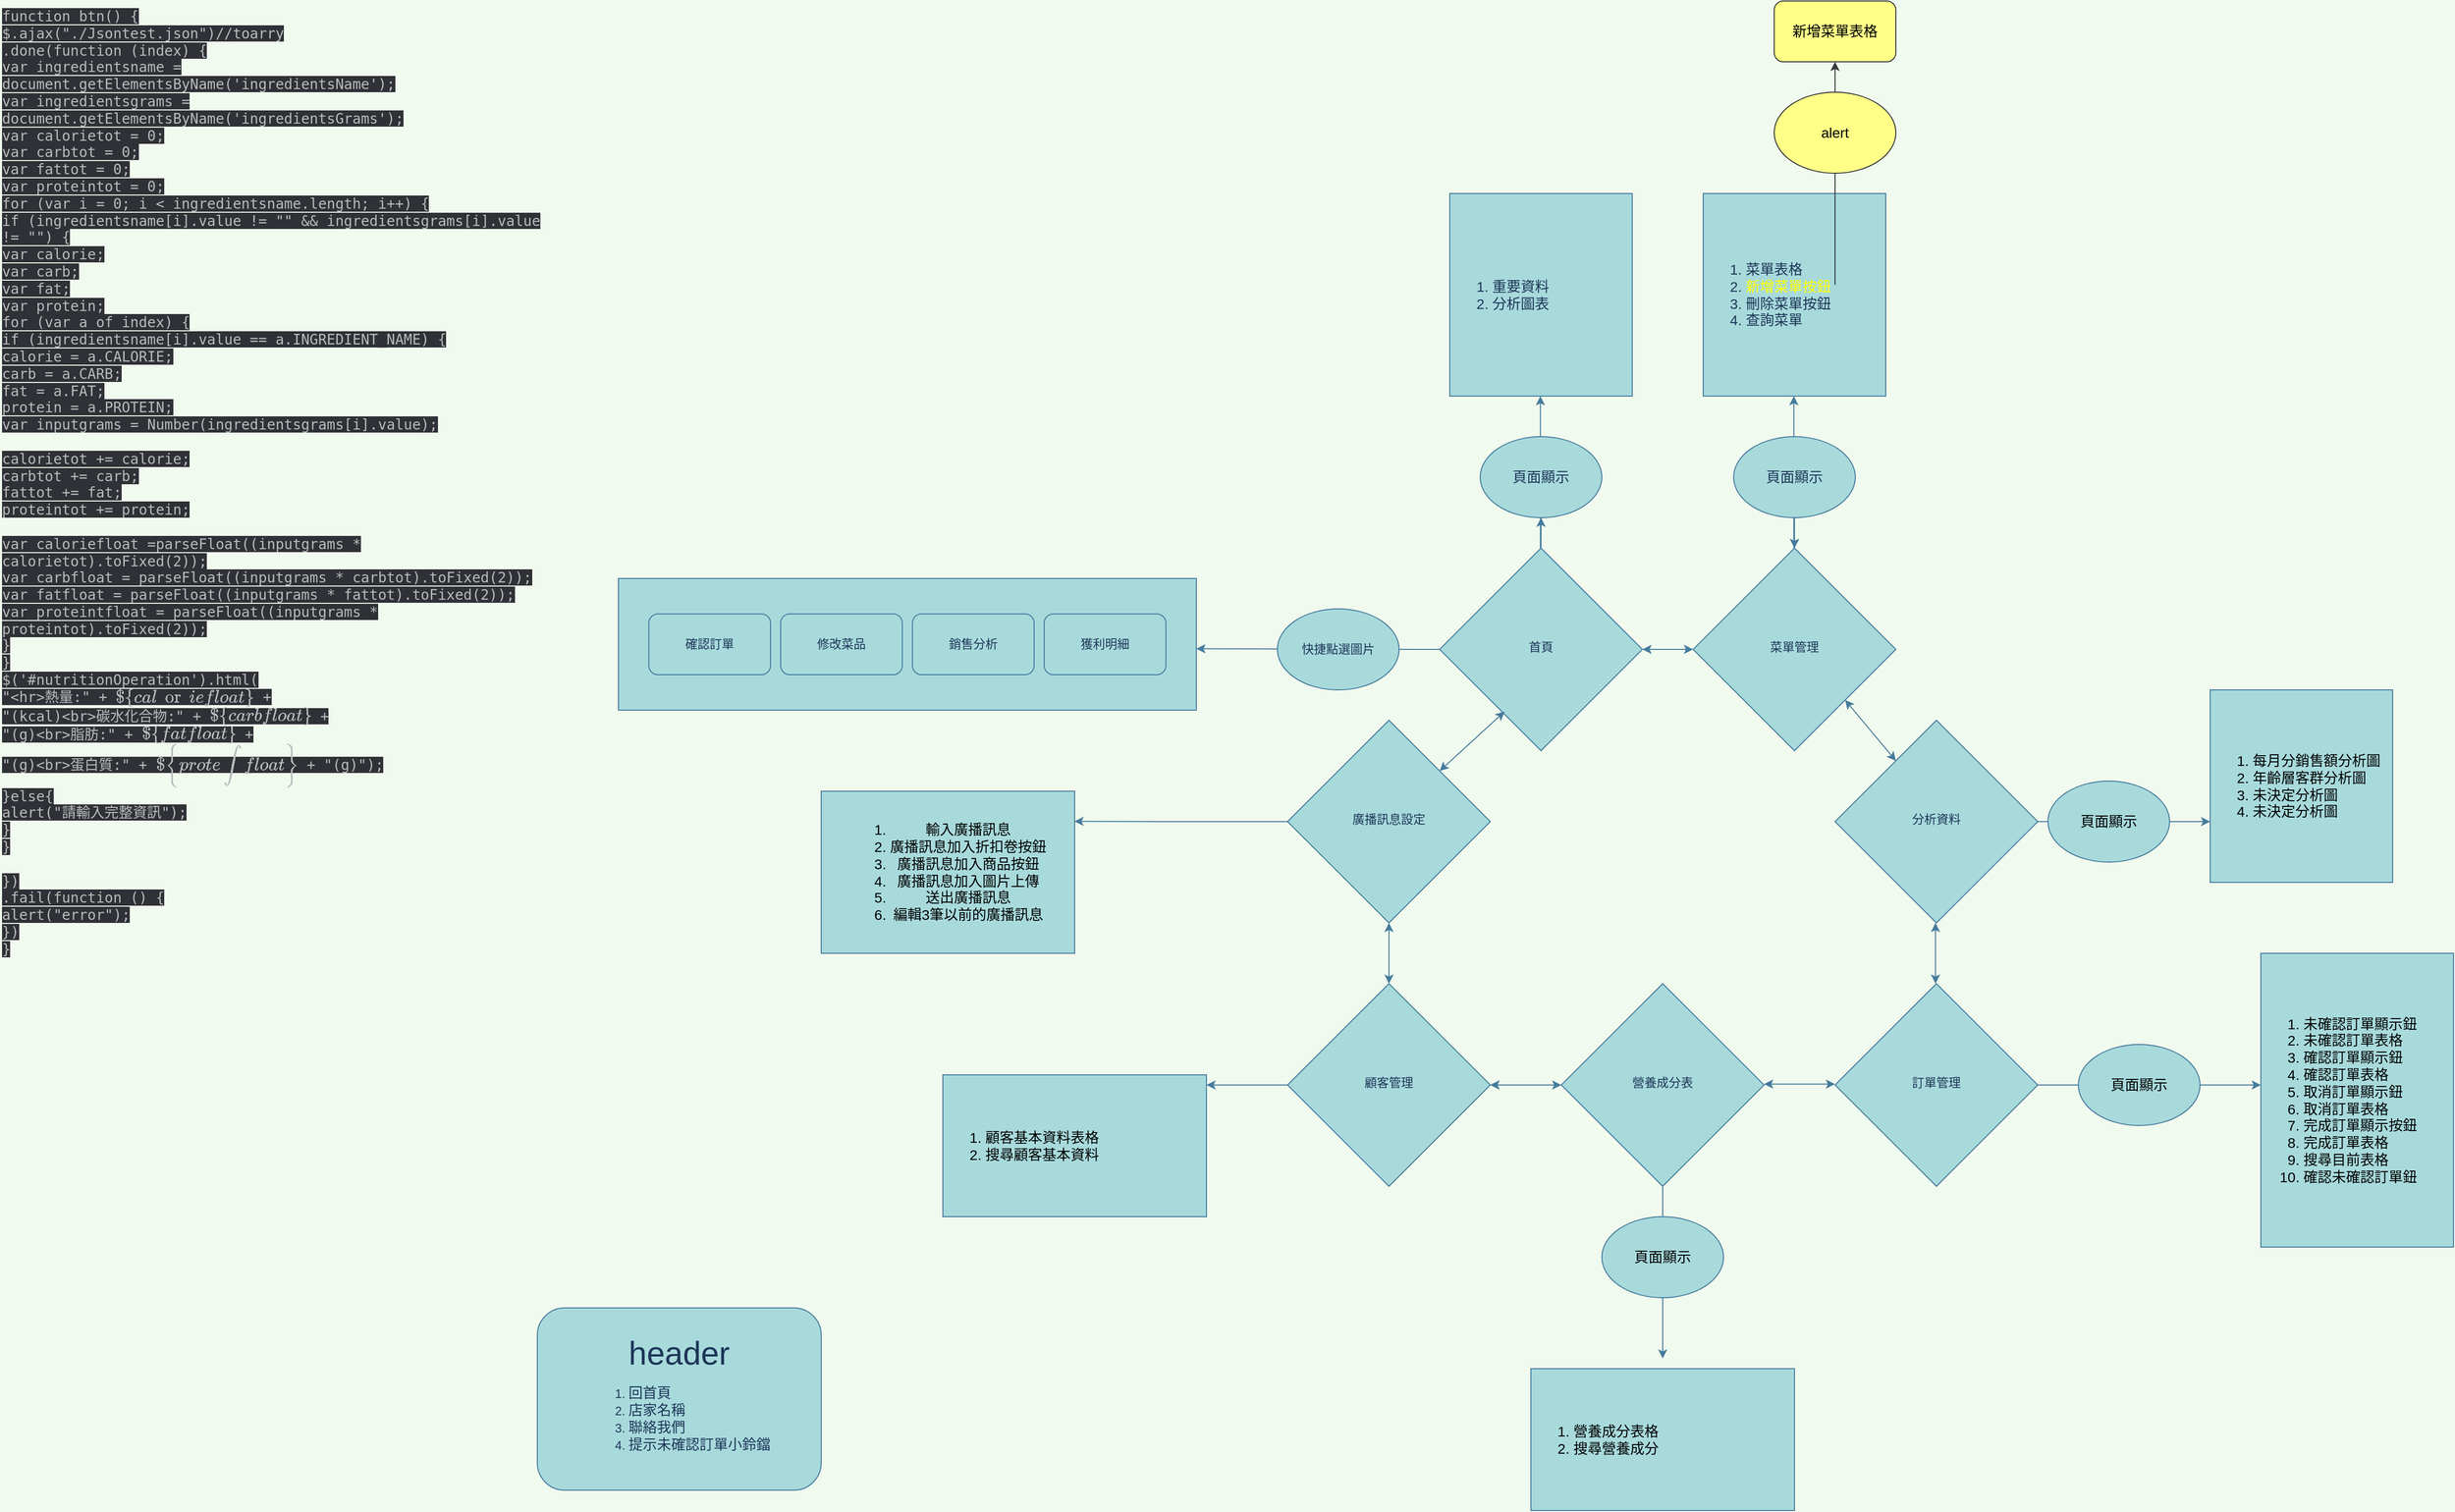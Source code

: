 <mxfile>
    <diagram id="C5RBs43oDa-KdzZeNtuy" name="Page-1">
        <mxGraphModel dx="1541" dy="1744" grid="1" gridSize="10" guides="1" tooltips="1" connect="1" arrows="1" fold="1" page="1" pageScale="1" pageWidth="827" pageHeight="1169" background="#F1FAEE" math="0" shadow="0">
            <root>
                <mxCell id="WIyWlLk6GJQsqaUBKTNV-0"/>
                <mxCell id="WIyWlLk6GJQsqaUBKTNV-1" parent="WIyWlLk6GJQsqaUBKTNV-0"/>
                <mxCell id="A_P6nnBkY9lH0_vDPr5M-51" value="" style="endArrow=classic;html=1;rounded=1;sketch=0;fontSize=14;fontColor=#1D3557;strokeColor=#457B9D;fillColor=#A8DADC;curved=0;" parent="WIyWlLk6GJQsqaUBKTNV-1" edge="1">
                    <mxGeometry width="50" height="50" relative="1" as="geometry">
                        <mxPoint x="949.38" y="30" as="sourcePoint"/>
                        <mxPoint x="949.38" y="-120" as="targetPoint"/>
                    </mxGeometry>
                </mxCell>
                <mxCell id="A_P6nnBkY9lH0_vDPr5M-67" value="" style="edgeStyle=orthogonalEdgeStyle;curved=0;rounded=1;sketch=0;orthogonalLoop=1;jettySize=auto;html=1;fontSize=14;fontColor=#FFFF00;strokeColor=#457B9D;fillColor=#A8DADC;" parent="WIyWlLk6GJQsqaUBKTNV-1" source="A_P6nnBkY9lH0_vDPr5M-0" target="A_P6nnBkY9lH0_vDPr5M-33" edge="1">
                    <mxGeometry relative="1" as="geometry"/>
                </mxCell>
                <mxCell id="A_P6nnBkY9lH0_vDPr5M-0" value="首頁" style="rhombus;whiteSpace=wrap;html=1;shadow=0;fontFamily=Helvetica;fontSize=12;align=center;strokeWidth=1;spacing=6;spacingTop=-4;fillColor=#A8DADC;strokeColor=#457B9D;fontColor=#1D3557;" parent="WIyWlLk6GJQsqaUBKTNV-1" vertex="1">
                    <mxGeometry x="600" y="30" width="200" height="200" as="geometry"/>
                </mxCell>
                <mxCell id="A_P6nnBkY9lH0_vDPr5M-87" style="edgeStyle=orthogonalEdgeStyle;curved=0;rounded=1;sketch=0;orthogonalLoop=1;jettySize=auto;html=1;exitX=0;exitY=0.5;exitDx=0;exitDy=0;entryX=0.999;entryY=0.186;entryDx=0;entryDy=0;entryPerimeter=0;fontSize=14;fontColor=#000000;strokeColor=#457B9D;fillColor=#A8DADC;" parent="WIyWlLk6GJQsqaUBKTNV-1" source="A_P6nnBkY9lH0_vDPr5M-1" target="A_P6nnBkY9lH0_vDPr5M-85" edge="1">
                    <mxGeometry relative="1" as="geometry"/>
                </mxCell>
                <mxCell id="A_P6nnBkY9lH0_vDPr5M-1" value="廣播訊息設定" style="rhombus;whiteSpace=wrap;html=1;shadow=0;fontFamily=Helvetica;fontSize=12;align=center;strokeWidth=1;spacing=6;spacingTop=-4;fillColor=#A8DADC;strokeColor=#457B9D;fontColor=#1D3557;" parent="WIyWlLk6GJQsqaUBKTNV-1" vertex="1">
                    <mxGeometry x="450" y="200" width="200" height="200" as="geometry"/>
                </mxCell>
                <mxCell id="A_P6nnBkY9lH0_vDPr5M-2" value="顧客管理" style="rhombus;whiteSpace=wrap;html=1;shadow=0;fontFamily=Helvetica;fontSize=12;align=center;strokeWidth=1;spacing=6;spacingTop=-4;fillColor=#A8DADC;strokeColor=#457B9D;fontColor=#1D3557;" parent="WIyWlLk6GJQsqaUBKTNV-1" vertex="1">
                    <mxGeometry x="450" y="460" width="200" height="200" as="geometry"/>
                </mxCell>
                <mxCell id="A_P6nnBkY9lH0_vDPr5M-3" value="菜單管理" style="rhombus;whiteSpace=wrap;html=1;shadow=0;fontFamily=Helvetica;fontSize=12;align=center;strokeWidth=1;spacing=6;spacingTop=-4;fillColor=#A8DADC;strokeColor=#457B9D;fontColor=#1D3557;" parent="WIyWlLk6GJQsqaUBKTNV-1" vertex="1">
                    <mxGeometry x="850" y="30" width="200" height="200" as="geometry"/>
                </mxCell>
                <mxCell id="A_P6nnBkY9lH0_vDPr5M-4" value="分析資料" style="rhombus;whiteSpace=wrap;html=1;shadow=0;fontFamily=Helvetica;fontSize=12;align=center;strokeWidth=1;spacing=6;spacingTop=-4;fillColor=#A8DADC;strokeColor=#457B9D;fontColor=#1D3557;" parent="WIyWlLk6GJQsqaUBKTNV-1" vertex="1">
                    <mxGeometry x="990" y="200" width="200" height="200" as="geometry"/>
                </mxCell>
                <mxCell id="A_P6nnBkY9lH0_vDPr5M-5" value="訂單管理" style="rhombus;whiteSpace=wrap;html=1;shadow=0;fontFamily=Helvetica;fontSize=12;align=center;strokeWidth=1;spacing=6;spacingTop=-4;fillColor=#A8DADC;strokeColor=#457B9D;fontColor=#1D3557;" parent="WIyWlLk6GJQsqaUBKTNV-1" vertex="1">
                    <mxGeometry x="990" y="460" width="200" height="200" as="geometry"/>
                </mxCell>
                <mxCell id="A_P6nnBkY9lH0_vDPr5M-14" value="" style="edgeStyle=orthogonalEdgeStyle;rounded=0;orthogonalLoop=1;jettySize=auto;html=1;strokeColor=#457B9D;fontColor=#1D3557;labelBackgroundColor=#F1FAEE;" parent="WIyWlLk6GJQsqaUBKTNV-1" source="A_P6nnBkY9lH0_vDPr5M-7" target="A_P6nnBkY9lH0_vDPr5M-2" edge="1">
                    <mxGeometry relative="1" as="geometry"/>
                </mxCell>
                <mxCell id="A_P6nnBkY9lH0_vDPr5M-7" value="營養成分表" style="rhombus;whiteSpace=wrap;html=1;shadow=0;fontFamily=Helvetica;fontSize=12;align=center;strokeWidth=1;spacing=6;spacingTop=-4;fillColor=#A8DADC;strokeColor=#457B9D;fontColor=#1D3557;" parent="WIyWlLk6GJQsqaUBKTNV-1" vertex="1">
                    <mxGeometry x="720" y="460" width="200" height="200" as="geometry"/>
                </mxCell>
                <mxCell id="A_P6nnBkY9lH0_vDPr5M-8" value="" style="endArrow=classic;startArrow=classic;html=1;rounded=0;entryX=0.32;entryY=0.807;entryDx=0;entryDy=0;entryPerimeter=0;exitX=1;exitY=0;exitDx=0;exitDy=0;strokeColor=#457B9D;fontColor=#1D3557;labelBackgroundColor=#F1FAEE;" parent="WIyWlLk6GJQsqaUBKTNV-1" source="A_P6nnBkY9lH0_vDPr5M-1" target="A_P6nnBkY9lH0_vDPr5M-0" edge="1">
                    <mxGeometry width="50" height="50" relative="1" as="geometry">
                        <mxPoint x="600" y="240" as="sourcePoint"/>
                        <mxPoint x="640" y="200" as="targetPoint"/>
                    </mxGeometry>
                </mxCell>
                <mxCell id="A_P6nnBkY9lH0_vDPr5M-9" value="" style="endArrow=classic;startArrow=classic;html=1;rounded=0;exitX=0.5;exitY=0;exitDx=0;exitDy=0;strokeColor=#457B9D;fontColor=#1D3557;labelBackgroundColor=#F1FAEE;" parent="WIyWlLk6GJQsqaUBKTNV-1" source="A_P6nnBkY9lH0_vDPr5M-2" edge="1">
                    <mxGeometry width="50" height="50" relative="1" as="geometry">
                        <mxPoint x="500" y="450" as="sourcePoint"/>
                        <mxPoint x="550" y="400" as="targetPoint"/>
                    </mxGeometry>
                </mxCell>
                <mxCell id="A_P6nnBkY9lH0_vDPr5M-10" value="" style="endArrow=classic;startArrow=classic;html=1;rounded=0;entryX=0;entryY=0.5;entryDx=0;entryDy=0;strokeColor=#457B9D;fontColor=#1D3557;labelBackgroundColor=#F1FAEE;" parent="WIyWlLk6GJQsqaUBKTNV-1" target="A_P6nnBkY9lH0_vDPr5M-7" edge="1">
                    <mxGeometry width="50" height="50" relative="1" as="geometry">
                        <mxPoint x="650" y="560" as="sourcePoint"/>
                        <mxPoint x="700" y="510" as="targetPoint"/>
                    </mxGeometry>
                </mxCell>
                <mxCell id="A_P6nnBkY9lH0_vDPr5M-11" value="" style="endArrow=classic;startArrow=classic;html=1;rounded=0;entryX=0;entryY=0.5;entryDx=0;entryDy=0;strokeColor=#457B9D;fontColor=#1D3557;labelBackgroundColor=#F1FAEE;" parent="WIyWlLk6GJQsqaUBKTNV-1" edge="1">
                    <mxGeometry width="50" height="50" relative="1" as="geometry">
                        <mxPoint x="920" y="559.09" as="sourcePoint"/>
                        <mxPoint x="990" y="559.09" as="targetPoint"/>
                    </mxGeometry>
                </mxCell>
                <mxCell id="A_P6nnBkY9lH0_vDPr5M-12" value="" style="endArrow=classic;startArrow=classic;html=1;rounded=0;exitX=0.5;exitY=0;exitDx=0;exitDy=0;strokeColor=#457B9D;fontColor=#1D3557;labelBackgroundColor=#F1FAEE;" parent="WIyWlLk6GJQsqaUBKTNV-1" edge="1">
                    <mxGeometry width="50" height="50" relative="1" as="geometry">
                        <mxPoint x="1089.09" y="460" as="sourcePoint"/>
                        <mxPoint x="1089.09" y="400" as="targetPoint"/>
                    </mxGeometry>
                </mxCell>
                <mxCell id="A_P6nnBkY9lH0_vDPr5M-13" value="" style="endArrow=classic;startArrow=classic;html=1;rounded=0;entryX=1;entryY=1;entryDx=0;entryDy=0;strokeColor=#457B9D;fontColor=#1D3557;labelBackgroundColor=#F1FAEE;" parent="WIyWlLk6GJQsqaUBKTNV-1" target="A_P6nnBkY9lH0_vDPr5M-3" edge="1">
                    <mxGeometry width="50" height="50" relative="1" as="geometry">
                        <mxPoint x="1050" y="240" as="sourcePoint"/>
                        <mxPoint x="1010" y="185" as="targetPoint"/>
                    </mxGeometry>
                </mxCell>
                <mxCell id="A_P6nnBkY9lH0_vDPr5M-15" value="" style="endArrow=classic;startArrow=classic;html=1;rounded=0;entryX=0;entryY=0.5;entryDx=0;entryDy=0;exitX=1;exitY=0.5;exitDx=0;exitDy=0;strokeColor=#457B9D;fontColor=#1D3557;labelBackgroundColor=#F1FAEE;" parent="WIyWlLk6GJQsqaUBKTNV-1" source="A_P6nnBkY9lH0_vDPr5M-0" target="A_P6nnBkY9lH0_vDPr5M-3" edge="1">
                    <mxGeometry width="50" height="50" relative="1" as="geometry">
                        <mxPoint x="780" y="129" as="sourcePoint"/>
                        <mxPoint x="855" y="129.09" as="targetPoint"/>
                    </mxGeometry>
                </mxCell>
                <mxCell id="A_P6nnBkY9lH0_vDPr5M-16" value="&lt;font style=&quot;&quot;&gt;&lt;span style=&quot;font-size: 32px;&quot;&gt;header&lt;/span&gt;&lt;br&gt;&lt;ol&gt;&lt;li style=&quot;text-align: left;&quot;&gt;&lt;font style=&quot;&quot;&gt;&lt;font style=&quot;font-size: 14px;&quot;&gt;回首頁&lt;/font&gt;&lt;/font&gt;&lt;/li&gt;&lt;li style=&quot;text-align: left;&quot;&gt;&lt;font style=&quot;&quot;&gt;&lt;font style=&quot;font-size: 14px;&quot;&gt;店家名稱&lt;/font&gt;&lt;/font&gt;&lt;/li&gt;&lt;li style=&quot;text-align: left;&quot;&gt;&lt;font style=&quot;&quot;&gt;&lt;font style=&quot;font-size: 14px;&quot;&gt;聯絡我們&lt;/font&gt;&lt;/font&gt;&lt;/li&gt;&lt;li style=&quot;text-align: left;&quot;&gt;&lt;font style=&quot;&quot;&gt;&lt;font style=&quot;font-size: 14px;&quot;&gt;提示未確認訂單小鈴鐺&lt;/font&gt;&lt;/font&gt;&lt;/li&gt;&lt;/ol&gt;&lt;/font&gt;" style="rounded=1;whiteSpace=wrap;html=1;fillColor=#A8DADC;strokeColor=#457B9D;fontColor=#1D3557;" parent="WIyWlLk6GJQsqaUBKTNV-1" vertex="1">
                    <mxGeometry x="-290" y="780" width="280" height="180" as="geometry"/>
                </mxCell>
                <mxCell id="A_P6nnBkY9lH0_vDPr5M-18" value="" style="endArrow=classic;html=1;rounded=0;exitX=0;exitY=0.5;exitDx=0;exitDy=0;strokeColor=#457B9D;fontColor=#1D3557;labelBackgroundColor=#F1FAEE;" parent="WIyWlLk6GJQsqaUBKTNV-1" source="A_P6nnBkY9lH0_vDPr5M-0" edge="1">
                    <mxGeometry width="50" height="50" relative="1" as="geometry">
                        <mxPoint x="670" y="129.37" as="sourcePoint"/>
                        <mxPoint x="360" y="129.37" as="targetPoint"/>
                    </mxGeometry>
                </mxCell>
                <mxCell id="A_P6nnBkY9lH0_vDPr5M-17" value="快捷點選圖片" style="ellipse;whiteSpace=wrap;html=1;fillColor=#A8DADC;strokeColor=#457B9D;fontColor=#1D3557;" parent="WIyWlLk6GJQsqaUBKTNV-1" vertex="1">
                    <mxGeometry x="440" y="90" width="120" height="80" as="geometry"/>
                </mxCell>
                <mxCell id="A_P6nnBkY9lH0_vDPr5M-26" value="" style="rounded=0;whiteSpace=wrap;html=1;sketch=0;fontColor=#1D3557;strokeColor=#457B9D;fillColor=#A8DADC;" parent="WIyWlLk6GJQsqaUBKTNV-1" vertex="1">
                    <mxGeometry x="-210" y="60" width="570" height="130" as="geometry"/>
                </mxCell>
                <mxCell id="A_P6nnBkY9lH0_vDPr5M-27" value="修改菜品" style="rounded=1;whiteSpace=wrap;html=1;sketch=0;fontColor=#1D3557;strokeColor=#457B9D;fillColor=#A8DADC;" parent="WIyWlLk6GJQsqaUBKTNV-1" vertex="1">
                    <mxGeometry x="-50" y="95" width="120" height="60" as="geometry"/>
                </mxCell>
                <mxCell id="A_P6nnBkY9lH0_vDPr5M-28" value="銷售分析" style="rounded=1;whiteSpace=wrap;html=1;sketch=0;fontColor=#1D3557;strokeColor=#457B9D;fillColor=#A8DADC;" parent="WIyWlLk6GJQsqaUBKTNV-1" vertex="1">
                    <mxGeometry x="80" y="95" width="120" height="60" as="geometry"/>
                </mxCell>
                <mxCell id="A_P6nnBkY9lH0_vDPr5M-29" value="獲利明細" style="rounded=1;whiteSpace=wrap;html=1;sketch=0;fontColor=#1D3557;strokeColor=#457B9D;fillColor=#A8DADC;" parent="WIyWlLk6GJQsqaUBKTNV-1" vertex="1">
                    <mxGeometry x="210" y="95" width="120" height="60" as="geometry"/>
                </mxCell>
                <mxCell id="A_P6nnBkY9lH0_vDPr5M-30" value="確認訂單" style="rounded=1;whiteSpace=wrap;html=1;sketch=0;fontColor=#1D3557;strokeColor=#457B9D;fillColor=#A8DADC;" parent="WIyWlLk6GJQsqaUBKTNV-1" vertex="1">
                    <mxGeometry x="-180" y="95" width="120" height="60" as="geometry"/>
                </mxCell>
                <mxCell id="A_P6nnBkY9lH0_vDPr5M-31" value="" style="endArrow=classic;html=1;rounded=1;sketch=0;fontSize=14;fontColor=#1D3557;strokeColor=#457B9D;fillColor=#A8DADC;curved=0;" parent="WIyWlLk6GJQsqaUBKTNV-1" edge="1">
                    <mxGeometry width="50" height="50" relative="1" as="geometry">
                        <mxPoint x="699.38" y="30" as="sourcePoint"/>
                        <mxPoint x="699.38" y="-120" as="targetPoint"/>
                    </mxGeometry>
                </mxCell>
                <mxCell id="A_P6nnBkY9lH0_vDPr5M-33" value="頁面顯示" style="ellipse;whiteSpace=wrap;html=1;rounded=0;sketch=0;fontSize=14;fontColor=#1D3557;strokeColor=#457B9D;fillColor=#A8DADC;" parent="WIyWlLk6GJQsqaUBKTNV-1" vertex="1">
                    <mxGeometry x="640" y="-80" width="120" height="80" as="geometry"/>
                </mxCell>
                <mxCell id="A_P6nnBkY9lH0_vDPr5M-36" value="&lt;ol&gt;&lt;li&gt;重要資料&lt;/li&gt;&lt;li style=&quot;&quot;&gt;分析圖表&lt;/li&gt;&lt;/ol&gt;" style="rounded=0;whiteSpace=wrap;html=1;sketch=0;fontSize=14;fontColor=#1D3557;strokeColor=#457B9D;fillColor=#A8DADC;align=left;" parent="WIyWlLk6GJQsqaUBKTNV-1" vertex="1">
                    <mxGeometry x="610" y="-320" width="180" height="200" as="geometry"/>
                </mxCell>
                <mxCell id="A_P6nnBkY9lH0_vDPr5M-48" value="" style="edgeStyle=orthogonalEdgeStyle;curved=0;rounded=1;sketch=0;orthogonalLoop=1;jettySize=auto;html=1;fontSize=14;fontColor=#1D3557;strokeColor=#457B9D;fillColor=#A8DADC;" parent="WIyWlLk6GJQsqaUBKTNV-1" source="A_P6nnBkY9lH0_vDPr5M-49" edge="1">
                    <mxGeometry relative="1" as="geometry">
                        <mxPoint x="950" y="30" as="targetPoint"/>
                    </mxGeometry>
                </mxCell>
                <mxCell id="A_P6nnBkY9lH0_vDPr5M-58" value="" style="edgeStyle=orthogonalEdgeStyle;curved=0;rounded=1;sketch=0;orthogonalLoop=1;jettySize=auto;html=1;fontSize=14;fontColor=#FFFF00;strokeColor=#457B9D;fillColor=#A8DADC;" parent="WIyWlLk6GJQsqaUBKTNV-1" source="A_P6nnBkY9lH0_vDPr5M-49" target="A_P6nnBkY9lH0_vDPr5M-3" edge="1">
                    <mxGeometry relative="1" as="geometry"/>
                </mxCell>
                <mxCell id="A_P6nnBkY9lH0_vDPr5M-49" value="頁面顯示" style="ellipse;whiteSpace=wrap;html=1;rounded=0;sketch=0;fontSize=14;fontColor=#1D3557;strokeColor=#457B9D;fillColor=#A8DADC;" parent="WIyWlLk6GJQsqaUBKTNV-1" vertex="1">
                    <mxGeometry x="890" y="-80" width="120" height="80" as="geometry"/>
                </mxCell>
                <mxCell id="A_P6nnBkY9lH0_vDPr5M-50" value="&lt;ol&gt;&lt;li&gt;菜單表格&lt;/li&gt;&lt;li&gt;&lt;font color=&quot;#ffff00&quot;&gt;新增菜單按鈕&lt;/font&gt;&lt;/li&gt;&lt;li&gt;刪除菜單按鈕&lt;/li&gt;&lt;li&gt;查詢菜單&lt;/li&gt;&lt;/ol&gt;" style="rounded=0;whiteSpace=wrap;html=1;sketch=0;fontSize=14;fontColor=#1D3557;strokeColor=#457B9D;fillColor=#A8DADC;align=left;" parent="WIyWlLk6GJQsqaUBKTNV-1" vertex="1">
                    <mxGeometry x="860" y="-320" width="180" height="200" as="geometry"/>
                </mxCell>
                <mxCell id="A_P6nnBkY9lH0_vDPr5M-52" value="" style="endArrow=classic;html=1;rounded=1;sketch=0;fontSize=14;fontColor=#1D3557;strokeColor=#36393d;fillColor=#ffff88;curved=0;startArrow=none;" parent="WIyWlLk6GJQsqaUBKTNV-1" source="A_P6nnBkY9lH0_vDPr5M-53" edge="1">
                    <mxGeometry width="50" height="50" relative="1" as="geometry">
                        <mxPoint x="990" y="-230" as="sourcePoint"/>
                        <mxPoint x="990" y="-450" as="targetPoint"/>
                    </mxGeometry>
                </mxCell>
                <mxCell id="A_P6nnBkY9lH0_vDPr5M-53" value="alert" style="ellipse;whiteSpace=wrap;html=1;rounded=0;sketch=0;fontSize=14;strokeColor=#36393d;fillColor=#ffff88;" parent="WIyWlLk6GJQsqaUBKTNV-1" vertex="1">
                    <mxGeometry x="930" y="-420" width="120" height="80" as="geometry"/>
                </mxCell>
                <mxCell id="A_P6nnBkY9lH0_vDPr5M-54" value="" style="endArrow=none;html=1;rounded=1;sketch=0;fontSize=14;fontColor=#1D3557;strokeColor=#36393d;fillColor=#ffff88;curved=0;" parent="WIyWlLk6GJQsqaUBKTNV-1" target="A_P6nnBkY9lH0_vDPr5M-53" edge="1">
                    <mxGeometry width="50" height="50" relative="1" as="geometry">
                        <mxPoint x="990" y="-230" as="sourcePoint"/>
                        <mxPoint x="990" y="-450" as="targetPoint"/>
                    </mxGeometry>
                </mxCell>
                <mxCell id="A_P6nnBkY9lH0_vDPr5M-56" value="新增菜單表格" style="rounded=1;whiteSpace=wrap;html=1;sketch=0;fontSize=14;strokeColor=#36393d;fillColor=#ffff88;" parent="WIyWlLk6GJQsqaUBKTNV-1" vertex="1">
                    <mxGeometry x="930" y="-510" width="120" height="60" as="geometry"/>
                </mxCell>
                <mxCell id="A_P6nnBkY9lH0_vDPr5M-70" value="" style="endArrow=classic;html=1;rounded=1;sketch=0;fontSize=14;fontColor=#FFFF00;strokeColor=#457B9D;fillColor=#A8DADC;curved=0;" parent="WIyWlLk6GJQsqaUBKTNV-1" edge="1">
                    <mxGeometry width="50" height="50" relative="1" as="geometry">
                        <mxPoint x="1190" y="300" as="sourcePoint"/>
                        <mxPoint x="1360" y="300" as="targetPoint"/>
                    </mxGeometry>
                </mxCell>
                <mxCell id="A_P6nnBkY9lH0_vDPr5M-73" value="&lt;font color=&quot;#000000&quot;&gt;頁面顯示&lt;/font&gt;" style="ellipse;whiteSpace=wrap;html=1;rounded=0;sketch=0;fontSize=14;fontColor=#FFFF00;strokeColor=#457B9D;fillColor=#A8DADC;" parent="WIyWlLk6GJQsqaUBKTNV-1" vertex="1">
                    <mxGeometry x="1200" y="260" width="120" height="80" as="geometry"/>
                </mxCell>
                <mxCell id="A_P6nnBkY9lH0_vDPr5M-74" value="&lt;ol&gt;&lt;li&gt;每月分銷售額分析圖&lt;/li&gt;&lt;li style=&quot;&quot;&gt;年齡層客群分析圖&lt;/li&gt;&lt;li style=&quot;&quot;&gt;未決定分析圖&lt;/li&gt;&lt;li style=&quot;&quot;&gt;未決定分析圖&lt;/li&gt;&lt;/ol&gt;" style="rounded=0;whiteSpace=wrap;html=1;sketch=0;fontSize=14;fontColor=#000000;strokeColor=#457B9D;fillColor=#A8DADC;align=left;" parent="WIyWlLk6GJQsqaUBKTNV-1" vertex="1">
                    <mxGeometry x="1360" y="170" width="180" height="190" as="geometry"/>
                </mxCell>
                <mxCell id="A_P6nnBkY9lH0_vDPr5M-75" value="" style="endArrow=classic;html=1;rounded=1;sketch=0;fontSize=14;fontColor=#000000;strokeColor=#457B9D;fillColor=#A8DADC;curved=0;startArrow=none;" parent="WIyWlLk6GJQsqaUBKTNV-1" source="A_P6nnBkY9lH0_vDPr5M-76" edge="1">
                    <mxGeometry width="50" height="50" relative="1" as="geometry">
                        <mxPoint x="1190" y="560" as="sourcePoint"/>
                        <mxPoint x="1410" y="560" as="targetPoint"/>
                    </mxGeometry>
                </mxCell>
                <mxCell id="A_P6nnBkY9lH0_vDPr5M-76" value="頁面顯示" style="ellipse;whiteSpace=wrap;html=1;rounded=0;sketch=0;fontSize=14;fontColor=#000000;strokeColor=#457B9D;fillColor=#A8DADC;" parent="WIyWlLk6GJQsqaUBKTNV-1" vertex="1">
                    <mxGeometry x="1230" y="520" width="120" height="80" as="geometry"/>
                </mxCell>
                <mxCell id="A_P6nnBkY9lH0_vDPr5M-77" value="" style="endArrow=none;html=1;rounded=1;sketch=0;fontSize=14;fontColor=#000000;strokeColor=#457B9D;fillColor=#A8DADC;curved=0;" parent="WIyWlLk6GJQsqaUBKTNV-1" target="A_P6nnBkY9lH0_vDPr5M-76" edge="1">
                    <mxGeometry width="50" height="50" relative="1" as="geometry">
                        <mxPoint x="1190" y="560" as="sourcePoint"/>
                        <mxPoint x="1410" y="560" as="targetPoint"/>
                    </mxGeometry>
                </mxCell>
                <mxCell id="A_P6nnBkY9lH0_vDPr5M-78" value="&lt;ol&gt;&lt;li&gt;未確認訂單顯示鈕&lt;/li&gt;&lt;li&gt;未確認訂單表格&lt;/li&gt;&lt;li&gt;確認訂單顯示鈕&lt;/li&gt;&lt;li&gt;確認訂單表格&lt;/li&gt;&lt;li&gt;取消訂單顯示鈕&lt;/li&gt;&lt;li&gt;取消訂單表格&lt;/li&gt;&lt;li&gt;完成訂單顯示按鈕&lt;/li&gt;&lt;li&gt;完成訂單表格&lt;/li&gt;&lt;li&gt;搜尋目前表格&lt;/li&gt;&lt;li&gt;確認未確認訂單鈕&lt;/li&gt;&lt;/ol&gt;" style="rounded=0;whiteSpace=wrap;html=1;sketch=0;fontSize=14;fontColor=#000000;strokeColor=#457B9D;fillColor=#A8DADC;align=left;" parent="WIyWlLk6GJQsqaUBKTNV-1" vertex="1">
                    <mxGeometry x="1410" y="430" width="190" height="290" as="geometry"/>
                </mxCell>
                <mxCell id="A_P6nnBkY9lH0_vDPr5M-79" value="" style="endArrow=classic;html=1;rounded=1;sketch=0;fontSize=14;fontColor=#000000;strokeColor=#457B9D;fillColor=#A8DADC;curved=0;" parent="WIyWlLk6GJQsqaUBKTNV-1" edge="1">
                    <mxGeometry width="50" height="50" relative="1" as="geometry">
                        <mxPoint x="820" y="660" as="sourcePoint"/>
                        <mxPoint x="820" y="830" as="targetPoint"/>
                    </mxGeometry>
                </mxCell>
                <mxCell id="A_P6nnBkY9lH0_vDPr5M-80" value="頁面顯示" style="ellipse;whiteSpace=wrap;html=1;rounded=0;sketch=0;fontSize=14;fontColor=#000000;strokeColor=#457B9D;fillColor=#A8DADC;" parent="WIyWlLk6GJQsqaUBKTNV-1" vertex="1">
                    <mxGeometry x="760" y="690" width="120" height="80" as="geometry"/>
                </mxCell>
                <mxCell id="A_P6nnBkY9lH0_vDPr5M-81" value="&lt;ol&gt;&lt;li&gt;營養成分表格&lt;/li&gt;&lt;li&gt;搜尋營養成分&lt;/li&gt;&lt;/ol&gt;" style="rounded=0;whiteSpace=wrap;html=1;sketch=0;fontSize=14;fontColor=#000000;strokeColor=#457B9D;fillColor=#A8DADC;align=left;" parent="WIyWlLk6GJQsqaUBKTNV-1" vertex="1">
                    <mxGeometry x="690" y="840" width="260" height="140" as="geometry"/>
                </mxCell>
                <mxCell id="A_P6nnBkY9lH0_vDPr5M-82" value="" style="endArrow=classic;html=1;rounded=1;sketch=0;fontSize=14;fontColor=#000000;strokeColor=#457B9D;fillColor=#A8DADC;curved=0;" parent="WIyWlLk6GJQsqaUBKTNV-1" edge="1">
                    <mxGeometry width="50" height="50" relative="1" as="geometry">
                        <mxPoint x="450" y="560" as="sourcePoint"/>
                        <mxPoint x="370" y="560" as="targetPoint"/>
                    </mxGeometry>
                </mxCell>
                <mxCell id="A_P6nnBkY9lH0_vDPr5M-84" value="&lt;ol&gt;&lt;li&gt;顧客基本資料表格&lt;/li&gt;&lt;li&gt;搜尋顧客基本資料&lt;/li&gt;&lt;/ol&gt;" style="rounded=0;whiteSpace=wrap;html=1;sketch=0;fontSize=14;fontColor=#000000;strokeColor=#457B9D;fillColor=#A8DADC;align=left;" parent="WIyWlLk6GJQsqaUBKTNV-1" vertex="1">
                    <mxGeometry x="110" y="550" width="260" height="140" as="geometry"/>
                </mxCell>
                <mxCell id="A_P6nnBkY9lH0_vDPr5M-85" value="&lt;ol&gt;&lt;li&gt;輸入廣播訊息&lt;/li&gt;&lt;li&gt;廣播訊息加入折扣卷按鈕&lt;/li&gt;&lt;li&gt;廣播訊息加入商品按鈕&lt;/li&gt;&lt;li&gt;廣播訊息加入圖片上傳&lt;/li&gt;&lt;li&gt;送出廣播訊息&lt;/li&gt;&lt;li&gt;編輯3筆以前的廣播訊息&lt;/li&gt;&lt;/ol&gt;" style="rounded=0;whiteSpace=wrap;html=1;sketch=0;fontSize=14;fontColor=#000000;strokeColor=#457B9D;fillColor=#A8DADC;" parent="WIyWlLk6GJQsqaUBKTNV-1" vertex="1">
                    <mxGeometry x="-10" y="270" width="250" height="160" as="geometry"/>
                </mxCell>
                <mxCell id="0" value="&lt;span style=&quot;color: rgb(185, 187, 190); font-family: consolas, &amp;quot;andale mono wt&amp;quot;, &amp;quot;andale mono&amp;quot;, &amp;quot;lucida console&amp;quot;, &amp;quot;lucida sans typewriter&amp;quot;, &amp;quot;dejavu sans mono&amp;quot;, &amp;quot;bitstream vera sans mono&amp;quot;, &amp;quot;liberation mono&amp;quot;, &amp;quot;nimbus mono l&amp;quot;, monaco, &amp;quot;courier new&amp;quot;, courier, monospace; font-size: 14px; font-style: normal; font-weight: 400; letter-spacing: normal; text-align: left; text-indent: 0px; text-transform: none; word-spacing: 0px; background-color: rgb(47, 49, 54); display: inline; float: none;&quot;&gt;function btn() {&#10;    $.ajax(&quot;./Jsontest.json&quot;)//toarry&#10;        .done(function (index) {&#10;            var ingredientsname = document.getElementsByName('ingredientsName');&#10;            var ingredientsgrams = document.getElementsByName('ingredientsGrams');&#10;            var calorietot = 0;&#10;            var carbtot = 0;&#10;            var fattot = 0;&#10;            var proteintot = 0;&#10;            for (var i = 0; i &amp;lt; ingredientsname.length; i++) {&#10;                if (ingredientsname[i].value != &quot;&quot; &amp;amp;&amp;amp; ingredientsgrams[i].value != &quot;&quot;) {&#10;                    var calorie;&#10;                    var carb;&#10;                    var fat;&#10;                    var protein;&#10;                    for (var a of index) {&#10;                        if (ingredientsname[i].value == a.INGREDIENT_NAME) {&#10;                            calorie = a.CALORIE;&#10;                            carb = a.CARB;&#10;                            fat = a.FAT;&#10;                            protein = a.PROTEIN;&#10;                            var inputgrams = Number(ingredientsgrams[i].value);&#10;&#10;                            calorietot += calorie;&#10;                            carbtot += carb;&#10;                            fattot += fat;&#10;                            proteintot += protein;&#10;&#10;                            var caloriefloat =parseFloat((inputgrams * calorietot).toFixed(2));&#10;                            var carbfloat = parseFloat((inputgrams * carbtot).toFixed(2));&#10;                            var fatfloat = parseFloat((inputgrams * fattot).toFixed(2));&#10;                            var proteintfloat = parseFloat((inputgrams * proteintot).toFixed(2));&#10;                        }&#10;                    }&#10;                    $('#nutritionOperation').html(&#10;                        &quot;&amp;lt;hr&amp;gt;熱量:&quot; + `${caloriefloat}` +&#10;                        &quot;(kcal)&amp;lt;br&amp;gt;碳水化合物:&quot; + `${carbfloat}` +&#10;                        &quot;(g)&amp;lt;br&amp;gt;脂肪:&quot; + `${fatfloat}` +&#10;                        &quot;(g)&amp;lt;br&amp;gt;蛋白質:&quot; + `${proteintfloat}` + &quot;(g)&quot;);&#10;                }else{&#10;                    alert(&quot;請輸入完整資訊&quot;);&#10;                }&#10;            }&#10;&#10;        })&#10;        .fail(function () {&#10;            alert(&quot;error&quot;);&#10;        })&#10;}&lt;/span&gt;" style="text;whiteSpace=wrap;html=1;" vertex="1" parent="WIyWlLk6GJQsqaUBKTNV-1">
                    <mxGeometry x="-820" y="-510" width="550" height="760" as="geometry"/>
                </mxCell>
            </root>
        </mxGraphModel>
    </diagram>
</mxfile>